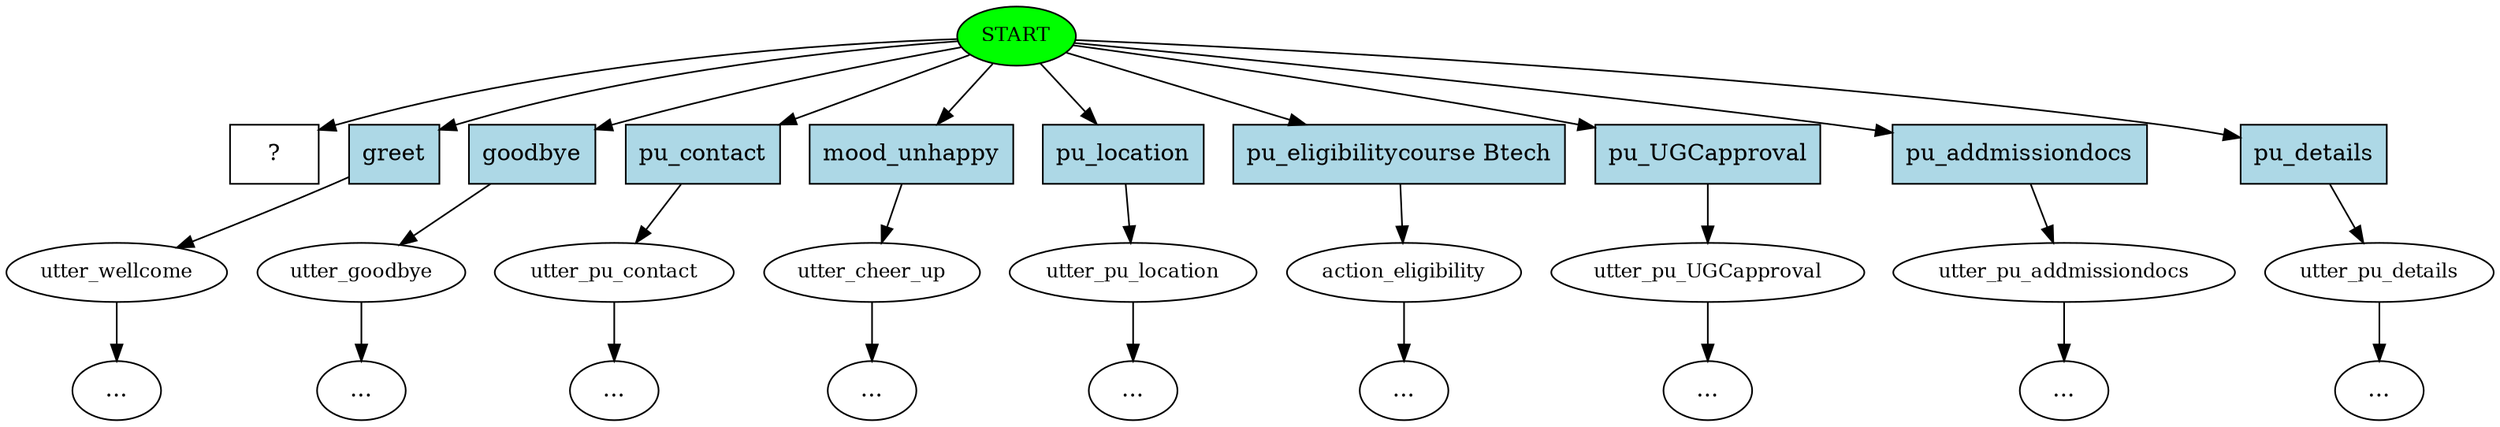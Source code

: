 digraph  {
0 [class="start active", fillcolor=green, fontsize=12, label=START, style=filled];
1 [class="", fontsize=12, label=utter_wellcome];
2 [class="", fontsize=12, label=utter_goodbye];
"-4" [class=ellipsis, label="..."];
4 [class="", fontsize=12, label=utter_pu_contact];
"-6" [class=ellipsis, label="..."];
6 [class="", fontsize=12, label=utter_cheer_up];
"-8" [class=ellipsis, label="..."];
8 [class="", fontsize=12, label=utter_pu_location];
"-10" [class=ellipsis, label="..."];
9 [class="", fontsize=12, label=action_eligibility];
11 [class="", fontsize=12, label=utter_pu_UGCapproval];
"-13" [class=ellipsis, label="..."];
13 [class="", fontsize=12, label=utter_pu_addmissiondocs];
"-15" [class=ellipsis, label="..."];
14 [class="", fontsize=12, label=utter_pu_details];
"-16" [class=ellipsis, label="..."];
"-17" [class=ellipsis, label="..."];
"-18" [class=ellipsis, label="..."];
17 [class="intent dashed active", label="  ?  ", shape=rect];
18 [class=intent, fillcolor=lightblue, label=greet, shape=rect, style=filled];
19 [class=intent, fillcolor=lightblue, label=goodbye, shape=rect, style=filled];
20 [class=intent, fillcolor=lightblue, label=pu_contact, shape=rect, style=filled];
21 [class=intent, fillcolor=lightblue, label=mood_unhappy, shape=rect, style=filled];
22 [class=intent, fillcolor=lightblue, label=pu_location, shape=rect, style=filled];
23 [class=intent, fillcolor=lightblue, label="pu_eligibilitycourse Btech", shape=rect, style=filled];
24 [class=intent, fillcolor=lightblue, label=pu_UGCapproval, shape=rect, style=filled];
25 [class=intent, fillcolor=lightblue, label=pu_addmissiondocs, shape=rect, style=filled];
26 [class=intent, fillcolor=lightblue, label=pu_details, shape=rect, style=filled];
0 -> 17  [class=active, key=NONE, label=""];
0 -> 18  [class="", key=0];
0 -> 19  [class="", key=0];
0 -> 20  [class="", key=0];
0 -> 21  [class="", key=0];
0 -> 22  [class="", key=0];
0 -> 23  [class="", key=0];
0 -> 24  [class="", key=0];
0 -> 25  [class="", key=0];
0 -> 26  [class="", key=0];
1 -> "-17"  [class="", key=NONE, label=""];
2 -> "-4"  [class="", key=NONE, label=""];
4 -> "-6"  [class="", key=NONE, label=""];
6 -> "-8"  [class="", key=NONE, label=""];
8 -> "-10"  [class="", key=NONE, label=""];
9 -> "-18"  [class="", key=NONE, label=""];
11 -> "-13"  [class="", key=NONE, label=""];
13 -> "-15"  [class="", key=NONE, label=""];
14 -> "-16"  [class="", key=NONE, label=""];
18 -> 1  [class="", key=0];
19 -> 2  [class="", key=0];
20 -> 4  [class="", key=0];
21 -> 6  [class="", key=0];
22 -> 8  [class="", key=0];
23 -> 9  [class="", key=0];
24 -> 11  [class="", key=0];
25 -> 13  [class="", key=0];
26 -> 14  [class="", key=0];
}
